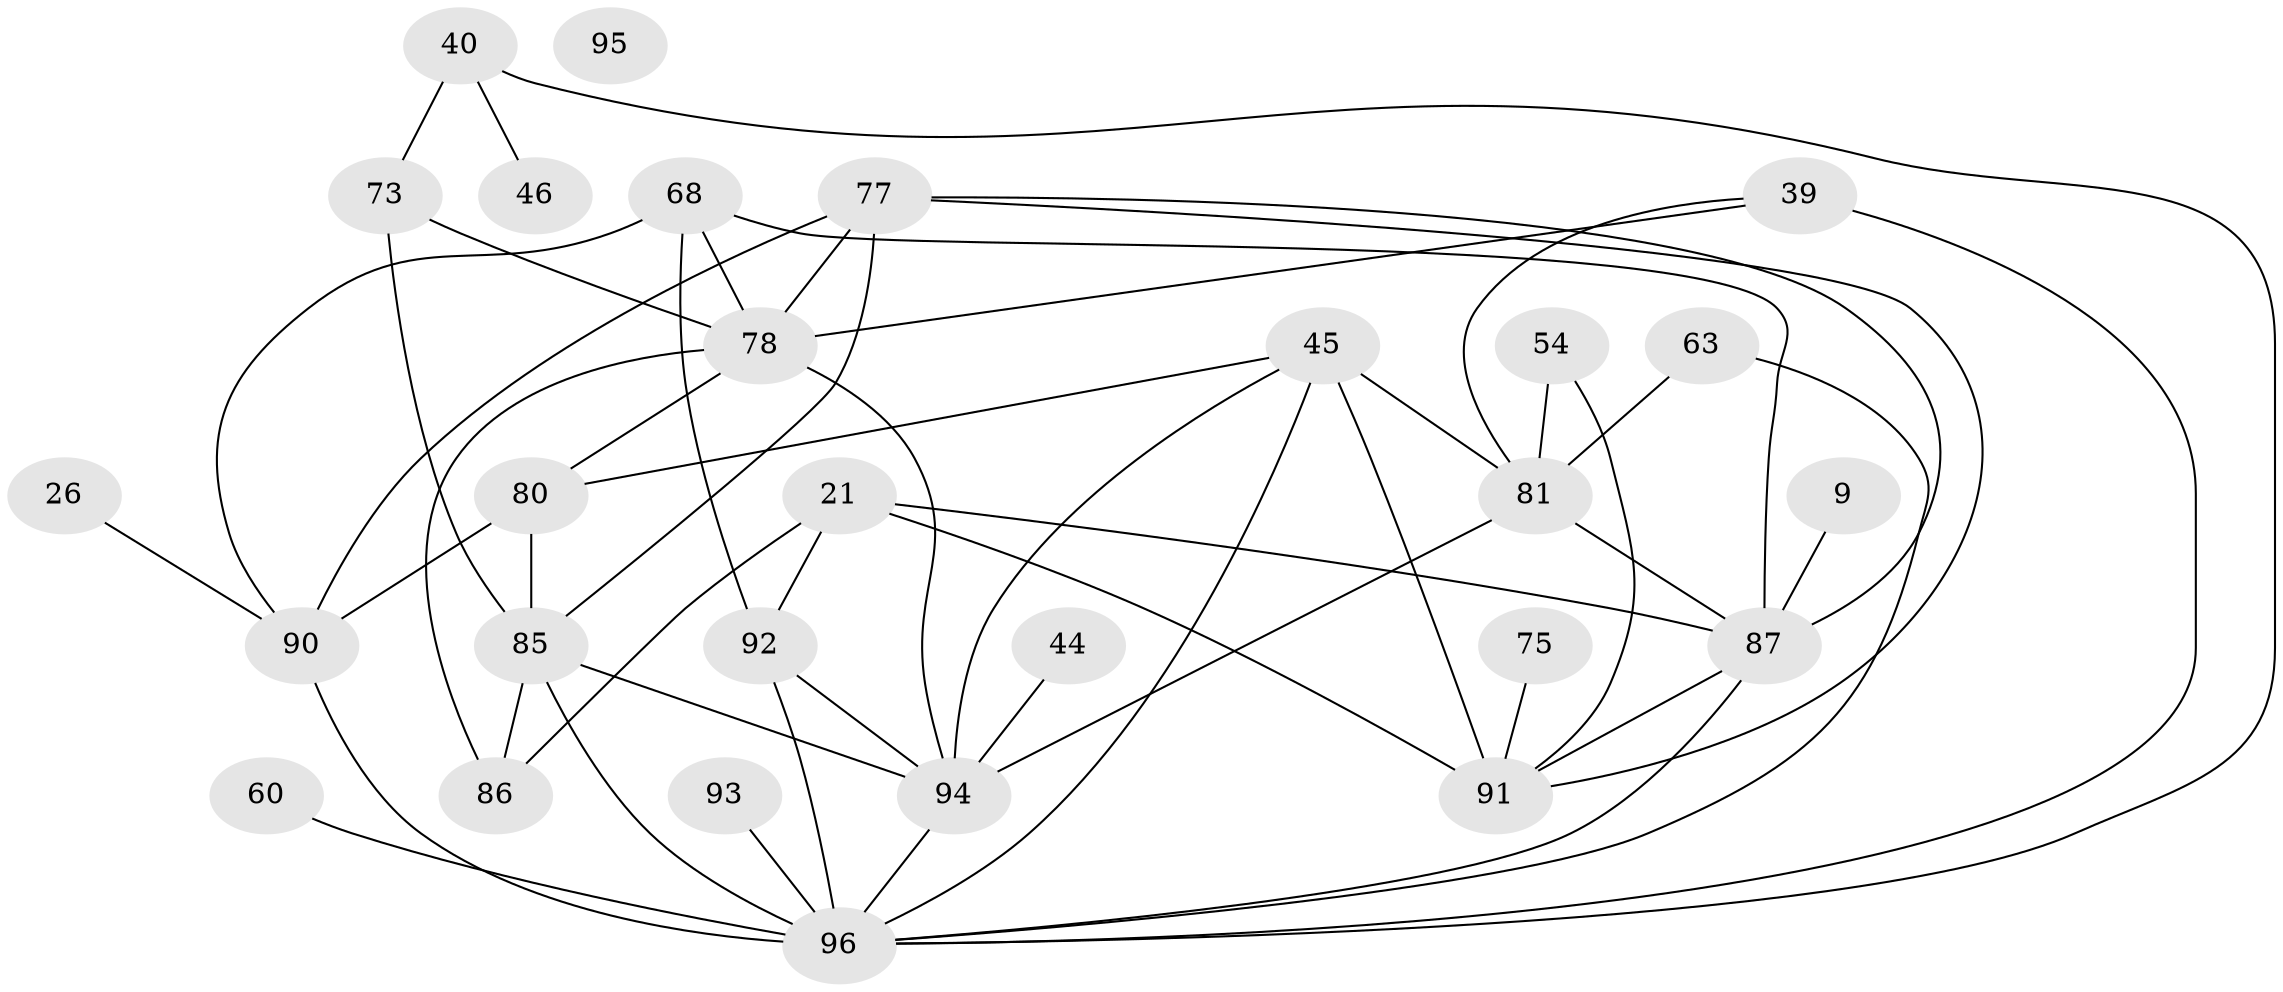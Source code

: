 // original degree distribution, {3: 0.20833333333333334, 2: 0.19791666666666666, 4: 0.25, 5: 0.11458333333333333, 1: 0.16666666666666666, 6: 0.041666666666666664, 7: 0.010416666666666666, 0: 0.010416666666666666}
// Generated by graph-tools (version 1.1) at 2025/42/03/04/25 21:42:38]
// undirected, 28 vertices, 52 edges
graph export_dot {
graph [start="1"]
  node [color=gray90,style=filled];
  9;
  21 [super="+13"];
  26;
  39;
  40 [super="+23"];
  44;
  45 [super="+30+35"];
  46;
  54 [super="+2"];
  60;
  63;
  68;
  73;
  75;
  77 [super="+18+56+25"];
  78 [super="+70+74"];
  80 [super="+66+72"];
  81 [super="+6+12+53+61"];
  85 [super="+19+79"];
  86 [super="+82"];
  87 [super="+65+62"];
  90 [super="+5+32+89+88"];
  91 [super="+8+16+24+36+71+48+84"];
  92 [super="+67"];
  93 [super="+41"];
  94 [super="+11+76+64"];
  95;
  96 [super="+33+34+83"];
  9 -- 87;
  21 -- 92;
  21 -- 91;
  21 -- 87 [weight=3];
  21 -- 86 [weight=2];
  26 -- 90;
  39 -- 96 [weight=2];
  39 -- 81;
  39 -- 78;
  40 -- 46;
  40 -- 73 [weight=2];
  40 -- 96;
  44 -- 94;
  45 -- 80;
  45 -- 94 [weight=2];
  45 -- 96 [weight=2];
  45 -- 91 [weight=3];
  45 -- 81;
  54 -- 91;
  54 -- 81;
  60 -- 96;
  63 -- 96;
  63 -- 81;
  68 -- 78;
  68 -- 92 [weight=2];
  68 -- 90;
  68 -- 87;
  73 -- 85;
  73 -- 78;
  75 -- 91;
  77 -- 90 [weight=2];
  77 -- 91;
  77 -- 87 [weight=2];
  77 -- 85;
  77 -- 78;
  78 -- 80;
  78 -- 94 [weight=2];
  78 -- 86;
  80 -- 90 [weight=2];
  80 -- 85 [weight=2];
  81 -- 87 [weight=2];
  81 -- 94 [weight=3];
  85 -- 94 [weight=3];
  85 -- 96 [weight=3];
  85 -- 86;
  87 -- 96 [weight=3];
  87 -- 91;
  90 -- 96 [weight=3];
  92 -- 94;
  92 -- 96 [weight=3];
  93 -- 96;
  94 -- 96;
}
